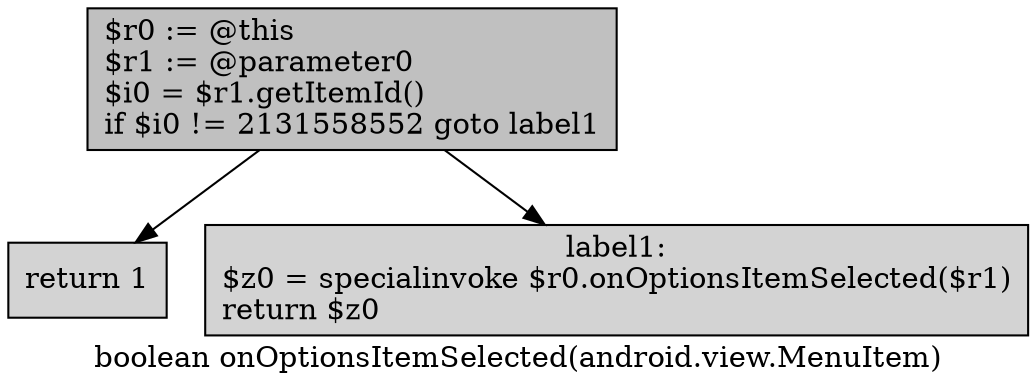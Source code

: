 digraph "boolean onOptionsItemSelected(android.view.MenuItem)" {
    label="boolean onOptionsItemSelected(android.view.MenuItem)";
    node [shape=box];
    "0" [style=filled,fillcolor=gray,label="$r0 := @this\l$r1 := @parameter0\l$i0 = $r1.getItemId()\lif $i0 != 2131558552 goto label1\l",];
    "1" [style=filled,fillcolor=lightgray,label="return 1\l",];
    "0"->"1";
    "2" [style=filled,fillcolor=lightgray,label="label1:\n$z0 = specialinvoke $r0.onOptionsItemSelected($r1)\lreturn $z0\l",];
    "0"->"2";
}
